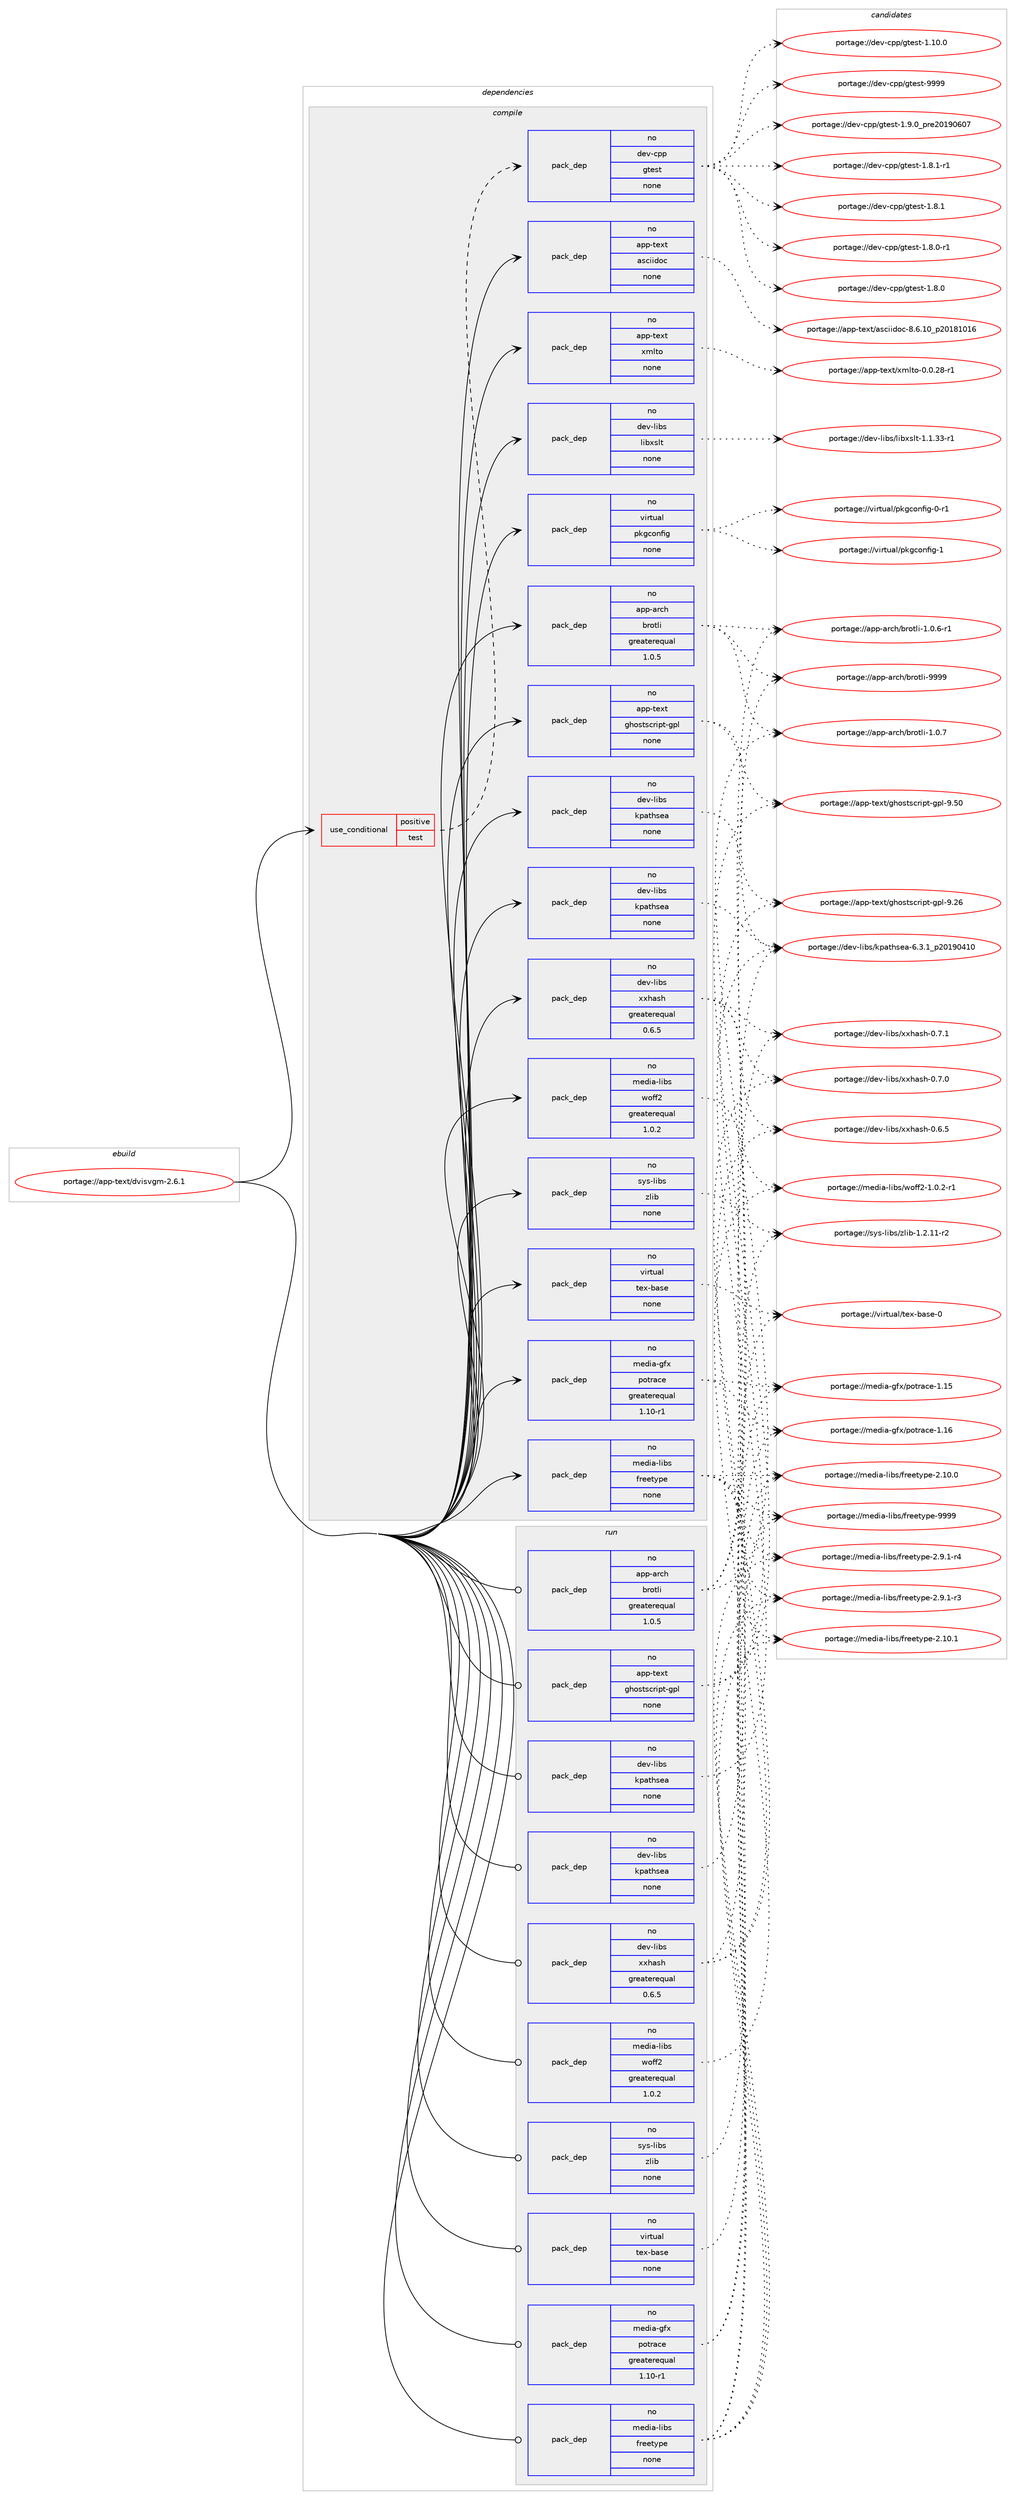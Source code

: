 digraph prolog {

# *************
# Graph options
# *************

newrank=true;
concentrate=true;
compound=true;
graph [rankdir=LR,fontname=Helvetica,fontsize=10,ranksep=1.5];#, ranksep=2.5, nodesep=0.2];
edge  [arrowhead=vee];
node  [fontname=Helvetica,fontsize=10];

# **********
# The ebuild
# **********

subgraph cluster_leftcol {
color=gray;
label=<<i>ebuild</i>>;
id [label="portage://app-text/dvisvgm-2.6.1", color=red, width=4, href="../app-text/dvisvgm-2.6.1.svg"];
}

# ****************
# The dependencies
# ****************

subgraph cluster_midcol {
color=gray;
label=<<i>dependencies</i>>;
subgraph cluster_compile {
fillcolor="#eeeeee";
style=filled;
label=<<i>compile</i>>;
subgraph cond140483 {
dependency598106 [label=<<TABLE BORDER="0" CELLBORDER="1" CELLSPACING="0" CELLPADDING="4"><TR><TD ROWSPAN="3" CELLPADDING="10">use_conditional</TD></TR><TR><TD>positive</TD></TR><TR><TD>test</TD></TR></TABLE>>, shape=none, color=red];
subgraph pack449645 {
dependency598107 [label=<<TABLE BORDER="0" CELLBORDER="1" CELLSPACING="0" CELLPADDING="4" WIDTH="220"><TR><TD ROWSPAN="6" CELLPADDING="30">pack_dep</TD></TR><TR><TD WIDTH="110">no</TD></TR><TR><TD>dev-cpp</TD></TR><TR><TD>gtest</TD></TR><TR><TD>none</TD></TR><TR><TD></TD></TR></TABLE>>, shape=none, color=blue];
}
dependency598106:e -> dependency598107:w [weight=20,style="dashed",arrowhead="vee"];
}
id:e -> dependency598106:w [weight=20,style="solid",arrowhead="vee"];
subgraph pack449646 {
dependency598108 [label=<<TABLE BORDER="0" CELLBORDER="1" CELLSPACING="0" CELLPADDING="4" WIDTH="220"><TR><TD ROWSPAN="6" CELLPADDING="30">pack_dep</TD></TR><TR><TD WIDTH="110">no</TD></TR><TR><TD>app-arch</TD></TR><TR><TD>brotli</TD></TR><TR><TD>greaterequal</TD></TR><TR><TD>1.0.5</TD></TR></TABLE>>, shape=none, color=blue];
}
id:e -> dependency598108:w [weight=20,style="solid",arrowhead="vee"];
subgraph pack449647 {
dependency598109 [label=<<TABLE BORDER="0" CELLBORDER="1" CELLSPACING="0" CELLPADDING="4" WIDTH="220"><TR><TD ROWSPAN="6" CELLPADDING="30">pack_dep</TD></TR><TR><TD WIDTH="110">no</TD></TR><TR><TD>app-text</TD></TR><TR><TD>asciidoc</TD></TR><TR><TD>none</TD></TR><TR><TD></TD></TR></TABLE>>, shape=none, color=blue];
}
id:e -> dependency598109:w [weight=20,style="solid",arrowhead="vee"];
subgraph pack449648 {
dependency598110 [label=<<TABLE BORDER="0" CELLBORDER="1" CELLSPACING="0" CELLPADDING="4" WIDTH="220"><TR><TD ROWSPAN="6" CELLPADDING="30">pack_dep</TD></TR><TR><TD WIDTH="110">no</TD></TR><TR><TD>app-text</TD></TR><TR><TD>ghostscript-gpl</TD></TR><TR><TD>none</TD></TR><TR><TD></TD></TR></TABLE>>, shape=none, color=blue];
}
id:e -> dependency598110:w [weight=20,style="solid",arrowhead="vee"];
subgraph pack449649 {
dependency598111 [label=<<TABLE BORDER="0" CELLBORDER="1" CELLSPACING="0" CELLPADDING="4" WIDTH="220"><TR><TD ROWSPAN="6" CELLPADDING="30">pack_dep</TD></TR><TR><TD WIDTH="110">no</TD></TR><TR><TD>app-text</TD></TR><TR><TD>xmlto</TD></TR><TR><TD>none</TD></TR><TR><TD></TD></TR></TABLE>>, shape=none, color=blue];
}
id:e -> dependency598111:w [weight=20,style="solid",arrowhead="vee"];
subgraph pack449650 {
dependency598112 [label=<<TABLE BORDER="0" CELLBORDER="1" CELLSPACING="0" CELLPADDING="4" WIDTH="220"><TR><TD ROWSPAN="6" CELLPADDING="30">pack_dep</TD></TR><TR><TD WIDTH="110">no</TD></TR><TR><TD>dev-libs</TD></TR><TR><TD>kpathsea</TD></TR><TR><TD>none</TD></TR><TR><TD></TD></TR></TABLE>>, shape=none, color=blue];
}
id:e -> dependency598112:w [weight=20,style="solid",arrowhead="vee"];
subgraph pack449651 {
dependency598113 [label=<<TABLE BORDER="0" CELLBORDER="1" CELLSPACING="0" CELLPADDING="4" WIDTH="220"><TR><TD ROWSPAN="6" CELLPADDING="30">pack_dep</TD></TR><TR><TD WIDTH="110">no</TD></TR><TR><TD>dev-libs</TD></TR><TR><TD>kpathsea</TD></TR><TR><TD>none</TD></TR><TR><TD></TD></TR></TABLE>>, shape=none, color=blue];
}
id:e -> dependency598113:w [weight=20,style="solid",arrowhead="vee"];
subgraph pack449652 {
dependency598114 [label=<<TABLE BORDER="0" CELLBORDER="1" CELLSPACING="0" CELLPADDING="4" WIDTH="220"><TR><TD ROWSPAN="6" CELLPADDING="30">pack_dep</TD></TR><TR><TD WIDTH="110">no</TD></TR><TR><TD>dev-libs</TD></TR><TR><TD>libxslt</TD></TR><TR><TD>none</TD></TR><TR><TD></TD></TR></TABLE>>, shape=none, color=blue];
}
id:e -> dependency598114:w [weight=20,style="solid",arrowhead="vee"];
subgraph pack449653 {
dependency598115 [label=<<TABLE BORDER="0" CELLBORDER="1" CELLSPACING="0" CELLPADDING="4" WIDTH="220"><TR><TD ROWSPAN="6" CELLPADDING="30">pack_dep</TD></TR><TR><TD WIDTH="110">no</TD></TR><TR><TD>dev-libs</TD></TR><TR><TD>xxhash</TD></TR><TR><TD>greaterequal</TD></TR><TR><TD>0.6.5</TD></TR></TABLE>>, shape=none, color=blue];
}
id:e -> dependency598115:w [weight=20,style="solid",arrowhead="vee"];
subgraph pack449654 {
dependency598116 [label=<<TABLE BORDER="0" CELLBORDER="1" CELLSPACING="0" CELLPADDING="4" WIDTH="220"><TR><TD ROWSPAN="6" CELLPADDING="30">pack_dep</TD></TR><TR><TD WIDTH="110">no</TD></TR><TR><TD>media-gfx</TD></TR><TR><TD>potrace</TD></TR><TR><TD>greaterequal</TD></TR><TR><TD>1.10-r1</TD></TR></TABLE>>, shape=none, color=blue];
}
id:e -> dependency598116:w [weight=20,style="solid",arrowhead="vee"];
subgraph pack449655 {
dependency598117 [label=<<TABLE BORDER="0" CELLBORDER="1" CELLSPACING="0" CELLPADDING="4" WIDTH="220"><TR><TD ROWSPAN="6" CELLPADDING="30">pack_dep</TD></TR><TR><TD WIDTH="110">no</TD></TR><TR><TD>media-libs</TD></TR><TR><TD>freetype</TD></TR><TR><TD>none</TD></TR><TR><TD></TD></TR></TABLE>>, shape=none, color=blue];
}
id:e -> dependency598117:w [weight=20,style="solid",arrowhead="vee"];
subgraph pack449656 {
dependency598118 [label=<<TABLE BORDER="0" CELLBORDER="1" CELLSPACING="0" CELLPADDING="4" WIDTH="220"><TR><TD ROWSPAN="6" CELLPADDING="30">pack_dep</TD></TR><TR><TD WIDTH="110">no</TD></TR><TR><TD>media-libs</TD></TR><TR><TD>woff2</TD></TR><TR><TD>greaterequal</TD></TR><TR><TD>1.0.2</TD></TR></TABLE>>, shape=none, color=blue];
}
id:e -> dependency598118:w [weight=20,style="solid",arrowhead="vee"];
subgraph pack449657 {
dependency598119 [label=<<TABLE BORDER="0" CELLBORDER="1" CELLSPACING="0" CELLPADDING="4" WIDTH="220"><TR><TD ROWSPAN="6" CELLPADDING="30">pack_dep</TD></TR><TR><TD WIDTH="110">no</TD></TR><TR><TD>sys-libs</TD></TR><TR><TD>zlib</TD></TR><TR><TD>none</TD></TR><TR><TD></TD></TR></TABLE>>, shape=none, color=blue];
}
id:e -> dependency598119:w [weight=20,style="solid",arrowhead="vee"];
subgraph pack449658 {
dependency598120 [label=<<TABLE BORDER="0" CELLBORDER="1" CELLSPACING="0" CELLPADDING="4" WIDTH="220"><TR><TD ROWSPAN="6" CELLPADDING="30">pack_dep</TD></TR><TR><TD WIDTH="110">no</TD></TR><TR><TD>virtual</TD></TR><TR><TD>pkgconfig</TD></TR><TR><TD>none</TD></TR><TR><TD></TD></TR></TABLE>>, shape=none, color=blue];
}
id:e -> dependency598120:w [weight=20,style="solid",arrowhead="vee"];
subgraph pack449659 {
dependency598121 [label=<<TABLE BORDER="0" CELLBORDER="1" CELLSPACING="0" CELLPADDING="4" WIDTH="220"><TR><TD ROWSPAN="6" CELLPADDING="30">pack_dep</TD></TR><TR><TD WIDTH="110">no</TD></TR><TR><TD>virtual</TD></TR><TR><TD>tex-base</TD></TR><TR><TD>none</TD></TR><TR><TD></TD></TR></TABLE>>, shape=none, color=blue];
}
id:e -> dependency598121:w [weight=20,style="solid",arrowhead="vee"];
}
subgraph cluster_compileandrun {
fillcolor="#eeeeee";
style=filled;
label=<<i>compile and run</i>>;
}
subgraph cluster_run {
fillcolor="#eeeeee";
style=filled;
label=<<i>run</i>>;
subgraph pack449660 {
dependency598122 [label=<<TABLE BORDER="0" CELLBORDER="1" CELLSPACING="0" CELLPADDING="4" WIDTH="220"><TR><TD ROWSPAN="6" CELLPADDING="30">pack_dep</TD></TR><TR><TD WIDTH="110">no</TD></TR><TR><TD>app-arch</TD></TR><TR><TD>brotli</TD></TR><TR><TD>greaterequal</TD></TR><TR><TD>1.0.5</TD></TR></TABLE>>, shape=none, color=blue];
}
id:e -> dependency598122:w [weight=20,style="solid",arrowhead="odot"];
subgraph pack449661 {
dependency598123 [label=<<TABLE BORDER="0" CELLBORDER="1" CELLSPACING="0" CELLPADDING="4" WIDTH="220"><TR><TD ROWSPAN="6" CELLPADDING="30">pack_dep</TD></TR><TR><TD WIDTH="110">no</TD></TR><TR><TD>app-text</TD></TR><TR><TD>ghostscript-gpl</TD></TR><TR><TD>none</TD></TR><TR><TD></TD></TR></TABLE>>, shape=none, color=blue];
}
id:e -> dependency598123:w [weight=20,style="solid",arrowhead="odot"];
subgraph pack449662 {
dependency598124 [label=<<TABLE BORDER="0" CELLBORDER="1" CELLSPACING="0" CELLPADDING="4" WIDTH="220"><TR><TD ROWSPAN="6" CELLPADDING="30">pack_dep</TD></TR><TR><TD WIDTH="110">no</TD></TR><TR><TD>dev-libs</TD></TR><TR><TD>kpathsea</TD></TR><TR><TD>none</TD></TR><TR><TD></TD></TR></TABLE>>, shape=none, color=blue];
}
id:e -> dependency598124:w [weight=20,style="solid",arrowhead="odot"];
subgraph pack449663 {
dependency598125 [label=<<TABLE BORDER="0" CELLBORDER="1" CELLSPACING="0" CELLPADDING="4" WIDTH="220"><TR><TD ROWSPAN="6" CELLPADDING="30">pack_dep</TD></TR><TR><TD WIDTH="110">no</TD></TR><TR><TD>dev-libs</TD></TR><TR><TD>kpathsea</TD></TR><TR><TD>none</TD></TR><TR><TD></TD></TR></TABLE>>, shape=none, color=blue];
}
id:e -> dependency598125:w [weight=20,style="solid",arrowhead="odot"];
subgraph pack449664 {
dependency598126 [label=<<TABLE BORDER="0" CELLBORDER="1" CELLSPACING="0" CELLPADDING="4" WIDTH="220"><TR><TD ROWSPAN="6" CELLPADDING="30">pack_dep</TD></TR><TR><TD WIDTH="110">no</TD></TR><TR><TD>dev-libs</TD></TR><TR><TD>xxhash</TD></TR><TR><TD>greaterequal</TD></TR><TR><TD>0.6.5</TD></TR></TABLE>>, shape=none, color=blue];
}
id:e -> dependency598126:w [weight=20,style="solid",arrowhead="odot"];
subgraph pack449665 {
dependency598127 [label=<<TABLE BORDER="0" CELLBORDER="1" CELLSPACING="0" CELLPADDING="4" WIDTH="220"><TR><TD ROWSPAN="6" CELLPADDING="30">pack_dep</TD></TR><TR><TD WIDTH="110">no</TD></TR><TR><TD>media-gfx</TD></TR><TR><TD>potrace</TD></TR><TR><TD>greaterequal</TD></TR><TR><TD>1.10-r1</TD></TR></TABLE>>, shape=none, color=blue];
}
id:e -> dependency598127:w [weight=20,style="solid",arrowhead="odot"];
subgraph pack449666 {
dependency598128 [label=<<TABLE BORDER="0" CELLBORDER="1" CELLSPACING="0" CELLPADDING="4" WIDTH="220"><TR><TD ROWSPAN="6" CELLPADDING="30">pack_dep</TD></TR><TR><TD WIDTH="110">no</TD></TR><TR><TD>media-libs</TD></TR><TR><TD>freetype</TD></TR><TR><TD>none</TD></TR><TR><TD></TD></TR></TABLE>>, shape=none, color=blue];
}
id:e -> dependency598128:w [weight=20,style="solid",arrowhead="odot"];
subgraph pack449667 {
dependency598129 [label=<<TABLE BORDER="0" CELLBORDER="1" CELLSPACING="0" CELLPADDING="4" WIDTH="220"><TR><TD ROWSPAN="6" CELLPADDING="30">pack_dep</TD></TR><TR><TD WIDTH="110">no</TD></TR><TR><TD>media-libs</TD></TR><TR><TD>woff2</TD></TR><TR><TD>greaterequal</TD></TR><TR><TD>1.0.2</TD></TR></TABLE>>, shape=none, color=blue];
}
id:e -> dependency598129:w [weight=20,style="solid",arrowhead="odot"];
subgraph pack449668 {
dependency598130 [label=<<TABLE BORDER="0" CELLBORDER="1" CELLSPACING="0" CELLPADDING="4" WIDTH="220"><TR><TD ROWSPAN="6" CELLPADDING="30">pack_dep</TD></TR><TR><TD WIDTH="110">no</TD></TR><TR><TD>sys-libs</TD></TR><TR><TD>zlib</TD></TR><TR><TD>none</TD></TR><TR><TD></TD></TR></TABLE>>, shape=none, color=blue];
}
id:e -> dependency598130:w [weight=20,style="solid",arrowhead="odot"];
subgraph pack449669 {
dependency598131 [label=<<TABLE BORDER="0" CELLBORDER="1" CELLSPACING="0" CELLPADDING="4" WIDTH="220"><TR><TD ROWSPAN="6" CELLPADDING="30">pack_dep</TD></TR><TR><TD WIDTH="110">no</TD></TR><TR><TD>virtual</TD></TR><TR><TD>tex-base</TD></TR><TR><TD>none</TD></TR><TR><TD></TD></TR></TABLE>>, shape=none, color=blue];
}
id:e -> dependency598131:w [weight=20,style="solid",arrowhead="odot"];
}
}

# **************
# The candidates
# **************

subgraph cluster_choices {
rank=same;
color=gray;
label=<<i>candidates</i>>;

subgraph choice449645 {
color=black;
nodesep=1;
choice1001011184599112112471031161011151164557575757 [label="portage://dev-cpp/gtest-9999", color=red, width=4,href="../dev-cpp/gtest-9999.svg"];
choice100101118459911211247103116101115116454946574648951121141015048495748544855 [label="portage://dev-cpp/gtest-1.9.0_pre20190607", color=red, width=4,href="../dev-cpp/gtest-1.9.0_pre20190607.svg"];
choice1001011184599112112471031161011151164549465646494511449 [label="portage://dev-cpp/gtest-1.8.1-r1", color=red, width=4,href="../dev-cpp/gtest-1.8.1-r1.svg"];
choice100101118459911211247103116101115116454946564649 [label="portage://dev-cpp/gtest-1.8.1", color=red, width=4,href="../dev-cpp/gtest-1.8.1.svg"];
choice1001011184599112112471031161011151164549465646484511449 [label="portage://dev-cpp/gtest-1.8.0-r1", color=red, width=4,href="../dev-cpp/gtest-1.8.0-r1.svg"];
choice100101118459911211247103116101115116454946564648 [label="portage://dev-cpp/gtest-1.8.0", color=red, width=4,href="../dev-cpp/gtest-1.8.0.svg"];
choice10010111845991121124710311610111511645494649484648 [label="portage://dev-cpp/gtest-1.10.0", color=red, width=4,href="../dev-cpp/gtest-1.10.0.svg"];
dependency598107:e -> choice1001011184599112112471031161011151164557575757:w [style=dotted,weight="100"];
dependency598107:e -> choice100101118459911211247103116101115116454946574648951121141015048495748544855:w [style=dotted,weight="100"];
dependency598107:e -> choice1001011184599112112471031161011151164549465646494511449:w [style=dotted,weight="100"];
dependency598107:e -> choice100101118459911211247103116101115116454946564649:w [style=dotted,weight="100"];
dependency598107:e -> choice1001011184599112112471031161011151164549465646484511449:w [style=dotted,weight="100"];
dependency598107:e -> choice100101118459911211247103116101115116454946564648:w [style=dotted,weight="100"];
dependency598107:e -> choice10010111845991121124710311610111511645494649484648:w [style=dotted,weight="100"];
}
subgraph choice449646 {
color=black;
nodesep=1;
choice9711211245971149910447981141111161081054557575757 [label="portage://app-arch/brotli-9999", color=red, width=4,href="../app-arch/brotli-9999.svg"];
choice971121124597114991044798114111116108105454946484655 [label="portage://app-arch/brotli-1.0.7", color=red, width=4,href="../app-arch/brotli-1.0.7.svg"];
choice9711211245971149910447981141111161081054549464846544511449 [label="portage://app-arch/brotli-1.0.6-r1", color=red, width=4,href="../app-arch/brotli-1.0.6-r1.svg"];
dependency598108:e -> choice9711211245971149910447981141111161081054557575757:w [style=dotted,weight="100"];
dependency598108:e -> choice971121124597114991044798114111116108105454946484655:w [style=dotted,weight="100"];
dependency598108:e -> choice9711211245971149910447981141111161081054549464846544511449:w [style=dotted,weight="100"];
}
subgraph choice449647 {
color=black;
nodesep=1;
choice97112112451161011201164797115991051051001119945564654464948951125048495649484954 [label="portage://app-text/asciidoc-8.6.10_p20181016", color=red, width=4,href="../app-text/asciidoc-8.6.10_p20181016.svg"];
dependency598109:e -> choice97112112451161011201164797115991051051001119945564654464948951125048495649484954:w [style=dotted,weight="100"];
}
subgraph choice449648 {
color=black;
nodesep=1;
choice97112112451161011201164710310411111511611599114105112116451031121084557465348 [label="portage://app-text/ghostscript-gpl-9.50", color=red, width=4,href="../app-text/ghostscript-gpl-9.50.svg"];
choice97112112451161011201164710310411111511611599114105112116451031121084557465054 [label="portage://app-text/ghostscript-gpl-9.26", color=red, width=4,href="../app-text/ghostscript-gpl-9.26.svg"];
dependency598110:e -> choice97112112451161011201164710310411111511611599114105112116451031121084557465348:w [style=dotted,weight="100"];
dependency598110:e -> choice97112112451161011201164710310411111511611599114105112116451031121084557465054:w [style=dotted,weight="100"];
}
subgraph choice449649 {
color=black;
nodesep=1;
choice971121124511610112011647120109108116111454846484650564511449 [label="portage://app-text/xmlto-0.0.28-r1", color=red, width=4,href="../app-text/xmlto-0.0.28-r1.svg"];
dependency598111:e -> choice971121124511610112011647120109108116111454846484650564511449:w [style=dotted,weight="100"];
}
subgraph choice449650 {
color=black;
nodesep=1;
choice1001011184510810598115471071129711610411510197455446514649951125048495748524948 [label="portage://dev-libs/kpathsea-6.3.1_p20190410", color=red, width=4,href="../dev-libs/kpathsea-6.3.1_p20190410.svg"];
dependency598112:e -> choice1001011184510810598115471071129711610411510197455446514649951125048495748524948:w [style=dotted,weight="100"];
}
subgraph choice449651 {
color=black;
nodesep=1;
choice1001011184510810598115471071129711610411510197455446514649951125048495748524948 [label="portage://dev-libs/kpathsea-6.3.1_p20190410", color=red, width=4,href="../dev-libs/kpathsea-6.3.1_p20190410.svg"];
dependency598113:e -> choice1001011184510810598115471071129711610411510197455446514649951125048495748524948:w [style=dotted,weight="100"];
}
subgraph choice449652 {
color=black;
nodesep=1;
choice10010111845108105981154710810598120115108116454946494651514511449 [label="portage://dev-libs/libxslt-1.1.33-r1", color=red, width=4,href="../dev-libs/libxslt-1.1.33-r1.svg"];
dependency598114:e -> choice10010111845108105981154710810598120115108116454946494651514511449:w [style=dotted,weight="100"];
}
subgraph choice449653 {
color=black;
nodesep=1;
choice10010111845108105981154712012010497115104454846554649 [label="portage://dev-libs/xxhash-0.7.1", color=red, width=4,href="../dev-libs/xxhash-0.7.1.svg"];
choice10010111845108105981154712012010497115104454846554648 [label="portage://dev-libs/xxhash-0.7.0", color=red, width=4,href="../dev-libs/xxhash-0.7.0.svg"];
choice10010111845108105981154712012010497115104454846544653 [label="portage://dev-libs/xxhash-0.6.5", color=red, width=4,href="../dev-libs/xxhash-0.6.5.svg"];
dependency598115:e -> choice10010111845108105981154712012010497115104454846554649:w [style=dotted,weight="100"];
dependency598115:e -> choice10010111845108105981154712012010497115104454846554648:w [style=dotted,weight="100"];
dependency598115:e -> choice10010111845108105981154712012010497115104454846544653:w [style=dotted,weight="100"];
}
subgraph choice449654 {
color=black;
nodesep=1;
choice10910110010597451031021204711211111611497991014549464954 [label="portage://media-gfx/potrace-1.16", color=red, width=4,href="../media-gfx/potrace-1.16.svg"];
choice10910110010597451031021204711211111611497991014549464953 [label="portage://media-gfx/potrace-1.15", color=red, width=4,href="../media-gfx/potrace-1.15.svg"];
dependency598116:e -> choice10910110010597451031021204711211111611497991014549464954:w [style=dotted,weight="100"];
dependency598116:e -> choice10910110010597451031021204711211111611497991014549464953:w [style=dotted,weight="100"];
}
subgraph choice449655 {
color=black;
nodesep=1;
choice109101100105974510810598115471021141011011161211121014557575757 [label="portage://media-libs/freetype-9999", color=red, width=4,href="../media-libs/freetype-9999.svg"];
choice109101100105974510810598115471021141011011161211121014550465746494511452 [label="portage://media-libs/freetype-2.9.1-r4", color=red, width=4,href="../media-libs/freetype-2.9.1-r4.svg"];
choice109101100105974510810598115471021141011011161211121014550465746494511451 [label="portage://media-libs/freetype-2.9.1-r3", color=red, width=4,href="../media-libs/freetype-2.9.1-r3.svg"];
choice1091011001059745108105981154710211410110111612111210145504649484649 [label="portage://media-libs/freetype-2.10.1", color=red, width=4,href="../media-libs/freetype-2.10.1.svg"];
choice1091011001059745108105981154710211410110111612111210145504649484648 [label="portage://media-libs/freetype-2.10.0", color=red, width=4,href="../media-libs/freetype-2.10.0.svg"];
dependency598117:e -> choice109101100105974510810598115471021141011011161211121014557575757:w [style=dotted,weight="100"];
dependency598117:e -> choice109101100105974510810598115471021141011011161211121014550465746494511452:w [style=dotted,weight="100"];
dependency598117:e -> choice109101100105974510810598115471021141011011161211121014550465746494511451:w [style=dotted,weight="100"];
dependency598117:e -> choice1091011001059745108105981154710211410110111612111210145504649484649:w [style=dotted,weight="100"];
dependency598117:e -> choice1091011001059745108105981154710211410110111612111210145504649484648:w [style=dotted,weight="100"];
}
subgraph choice449656 {
color=black;
nodesep=1;
choice10910110010597451081059811547119111102102504549464846504511449 [label="portage://media-libs/woff2-1.0.2-r1", color=red, width=4,href="../media-libs/woff2-1.0.2-r1.svg"];
dependency598118:e -> choice10910110010597451081059811547119111102102504549464846504511449:w [style=dotted,weight="100"];
}
subgraph choice449657 {
color=black;
nodesep=1;
choice11512111545108105981154712210810598454946504649494511450 [label="portage://sys-libs/zlib-1.2.11-r2", color=red, width=4,href="../sys-libs/zlib-1.2.11-r2.svg"];
dependency598119:e -> choice11512111545108105981154712210810598454946504649494511450:w [style=dotted,weight="100"];
}
subgraph choice449658 {
color=black;
nodesep=1;
choice1181051141161179710847112107103991111101021051034549 [label="portage://virtual/pkgconfig-1", color=red, width=4,href="../virtual/pkgconfig-1.svg"];
choice11810511411611797108471121071039911111010210510345484511449 [label="portage://virtual/pkgconfig-0-r1", color=red, width=4,href="../virtual/pkgconfig-0-r1.svg"];
dependency598120:e -> choice1181051141161179710847112107103991111101021051034549:w [style=dotted,weight="100"];
dependency598120:e -> choice11810511411611797108471121071039911111010210510345484511449:w [style=dotted,weight="100"];
}
subgraph choice449659 {
color=black;
nodesep=1;
choice11810511411611797108471161011204598971151014548 [label="portage://virtual/tex-base-0", color=red, width=4,href="../virtual/tex-base-0.svg"];
dependency598121:e -> choice11810511411611797108471161011204598971151014548:w [style=dotted,weight="100"];
}
subgraph choice449660 {
color=black;
nodesep=1;
choice9711211245971149910447981141111161081054557575757 [label="portage://app-arch/brotli-9999", color=red, width=4,href="../app-arch/brotli-9999.svg"];
choice971121124597114991044798114111116108105454946484655 [label="portage://app-arch/brotli-1.0.7", color=red, width=4,href="../app-arch/brotli-1.0.7.svg"];
choice9711211245971149910447981141111161081054549464846544511449 [label="portage://app-arch/brotli-1.0.6-r1", color=red, width=4,href="../app-arch/brotli-1.0.6-r1.svg"];
dependency598122:e -> choice9711211245971149910447981141111161081054557575757:w [style=dotted,weight="100"];
dependency598122:e -> choice971121124597114991044798114111116108105454946484655:w [style=dotted,weight="100"];
dependency598122:e -> choice9711211245971149910447981141111161081054549464846544511449:w [style=dotted,weight="100"];
}
subgraph choice449661 {
color=black;
nodesep=1;
choice97112112451161011201164710310411111511611599114105112116451031121084557465348 [label="portage://app-text/ghostscript-gpl-9.50", color=red, width=4,href="../app-text/ghostscript-gpl-9.50.svg"];
choice97112112451161011201164710310411111511611599114105112116451031121084557465054 [label="portage://app-text/ghostscript-gpl-9.26", color=red, width=4,href="../app-text/ghostscript-gpl-9.26.svg"];
dependency598123:e -> choice97112112451161011201164710310411111511611599114105112116451031121084557465348:w [style=dotted,weight="100"];
dependency598123:e -> choice97112112451161011201164710310411111511611599114105112116451031121084557465054:w [style=dotted,weight="100"];
}
subgraph choice449662 {
color=black;
nodesep=1;
choice1001011184510810598115471071129711610411510197455446514649951125048495748524948 [label="portage://dev-libs/kpathsea-6.3.1_p20190410", color=red, width=4,href="../dev-libs/kpathsea-6.3.1_p20190410.svg"];
dependency598124:e -> choice1001011184510810598115471071129711610411510197455446514649951125048495748524948:w [style=dotted,weight="100"];
}
subgraph choice449663 {
color=black;
nodesep=1;
choice1001011184510810598115471071129711610411510197455446514649951125048495748524948 [label="portage://dev-libs/kpathsea-6.3.1_p20190410", color=red, width=4,href="../dev-libs/kpathsea-6.3.1_p20190410.svg"];
dependency598125:e -> choice1001011184510810598115471071129711610411510197455446514649951125048495748524948:w [style=dotted,weight="100"];
}
subgraph choice449664 {
color=black;
nodesep=1;
choice10010111845108105981154712012010497115104454846554649 [label="portage://dev-libs/xxhash-0.7.1", color=red, width=4,href="../dev-libs/xxhash-0.7.1.svg"];
choice10010111845108105981154712012010497115104454846554648 [label="portage://dev-libs/xxhash-0.7.0", color=red, width=4,href="../dev-libs/xxhash-0.7.0.svg"];
choice10010111845108105981154712012010497115104454846544653 [label="portage://dev-libs/xxhash-0.6.5", color=red, width=4,href="../dev-libs/xxhash-0.6.5.svg"];
dependency598126:e -> choice10010111845108105981154712012010497115104454846554649:w [style=dotted,weight="100"];
dependency598126:e -> choice10010111845108105981154712012010497115104454846554648:w [style=dotted,weight="100"];
dependency598126:e -> choice10010111845108105981154712012010497115104454846544653:w [style=dotted,weight="100"];
}
subgraph choice449665 {
color=black;
nodesep=1;
choice10910110010597451031021204711211111611497991014549464954 [label="portage://media-gfx/potrace-1.16", color=red, width=4,href="../media-gfx/potrace-1.16.svg"];
choice10910110010597451031021204711211111611497991014549464953 [label="portage://media-gfx/potrace-1.15", color=red, width=4,href="../media-gfx/potrace-1.15.svg"];
dependency598127:e -> choice10910110010597451031021204711211111611497991014549464954:w [style=dotted,weight="100"];
dependency598127:e -> choice10910110010597451031021204711211111611497991014549464953:w [style=dotted,weight="100"];
}
subgraph choice449666 {
color=black;
nodesep=1;
choice109101100105974510810598115471021141011011161211121014557575757 [label="portage://media-libs/freetype-9999", color=red, width=4,href="../media-libs/freetype-9999.svg"];
choice109101100105974510810598115471021141011011161211121014550465746494511452 [label="portage://media-libs/freetype-2.9.1-r4", color=red, width=4,href="../media-libs/freetype-2.9.1-r4.svg"];
choice109101100105974510810598115471021141011011161211121014550465746494511451 [label="portage://media-libs/freetype-2.9.1-r3", color=red, width=4,href="../media-libs/freetype-2.9.1-r3.svg"];
choice1091011001059745108105981154710211410110111612111210145504649484649 [label="portage://media-libs/freetype-2.10.1", color=red, width=4,href="../media-libs/freetype-2.10.1.svg"];
choice1091011001059745108105981154710211410110111612111210145504649484648 [label="portage://media-libs/freetype-2.10.0", color=red, width=4,href="../media-libs/freetype-2.10.0.svg"];
dependency598128:e -> choice109101100105974510810598115471021141011011161211121014557575757:w [style=dotted,weight="100"];
dependency598128:e -> choice109101100105974510810598115471021141011011161211121014550465746494511452:w [style=dotted,weight="100"];
dependency598128:e -> choice109101100105974510810598115471021141011011161211121014550465746494511451:w [style=dotted,weight="100"];
dependency598128:e -> choice1091011001059745108105981154710211410110111612111210145504649484649:w [style=dotted,weight="100"];
dependency598128:e -> choice1091011001059745108105981154710211410110111612111210145504649484648:w [style=dotted,weight="100"];
}
subgraph choice449667 {
color=black;
nodesep=1;
choice10910110010597451081059811547119111102102504549464846504511449 [label="portage://media-libs/woff2-1.0.2-r1", color=red, width=4,href="../media-libs/woff2-1.0.2-r1.svg"];
dependency598129:e -> choice10910110010597451081059811547119111102102504549464846504511449:w [style=dotted,weight="100"];
}
subgraph choice449668 {
color=black;
nodesep=1;
choice11512111545108105981154712210810598454946504649494511450 [label="portage://sys-libs/zlib-1.2.11-r2", color=red, width=4,href="../sys-libs/zlib-1.2.11-r2.svg"];
dependency598130:e -> choice11512111545108105981154712210810598454946504649494511450:w [style=dotted,weight="100"];
}
subgraph choice449669 {
color=black;
nodesep=1;
choice11810511411611797108471161011204598971151014548 [label="portage://virtual/tex-base-0", color=red, width=4,href="../virtual/tex-base-0.svg"];
dependency598131:e -> choice11810511411611797108471161011204598971151014548:w [style=dotted,weight="100"];
}
}

}
